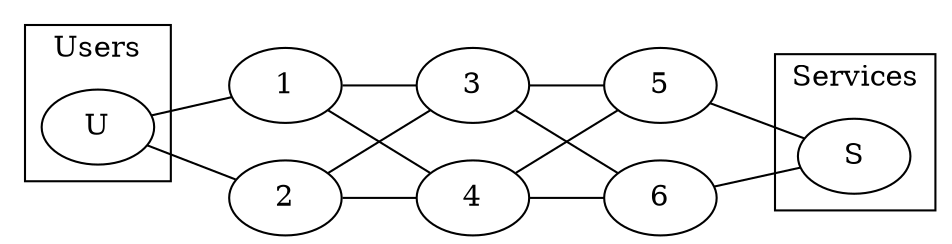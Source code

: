 graph {
	rankdir=LR
	{U} -- {1 2} -- {3 4} -- {5 6} -- {S}
	
	subgraph {
		cluster=true
		label="Users"
	
		U
	}
	
	subgraph {
		cluster=true
		label="Services"
	
		S
	}
	
	subgraph {
		label="Mixnet Nodes"
	
		1 2 3
		4 5 6
	}
}
